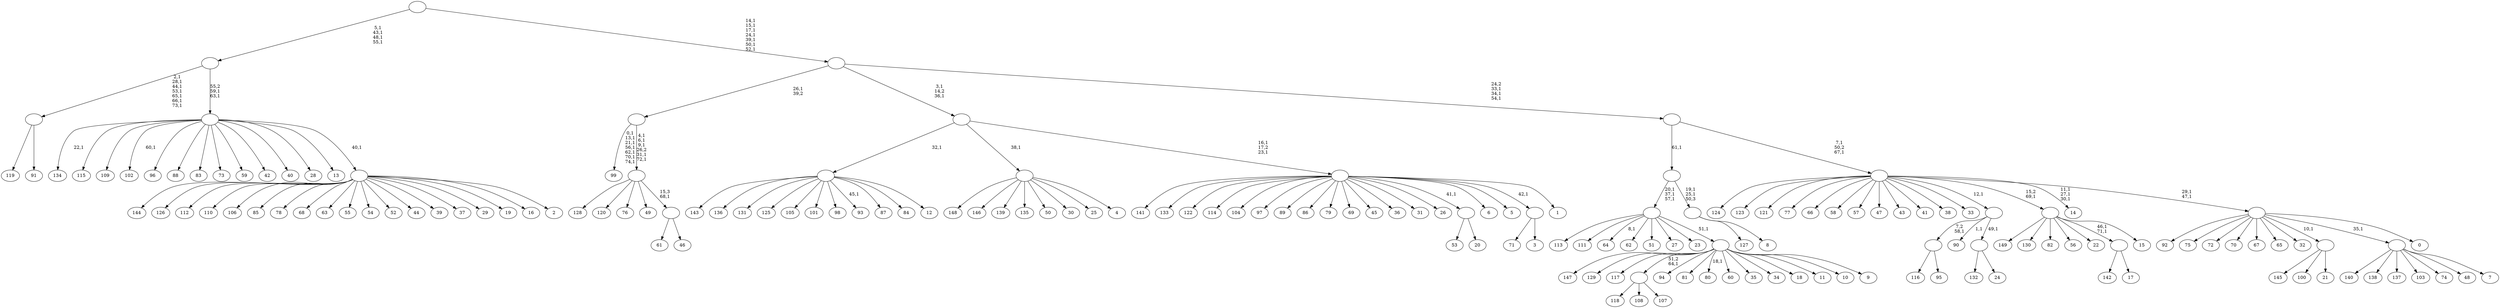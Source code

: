digraph T {
	225 [label="149"]
	224 [label="148"]
	223 [label="147"]
	222 [label="146"]
	221 [label="145"]
	220 [label="144"]
	219 [label="143"]
	218 [label="142"]
	217 [label="141"]
	216 [label="140"]
	215 [label="139"]
	214 [label="138"]
	213 [label="137"]
	212 [label="136"]
	211 [label="135"]
	210 [label="134"]
	208 [label="133"]
	207 [label="132"]
	206 [label="131"]
	205 [label="130"]
	204 [label="129"]
	203 [label="128"]
	202 [label="127"]
	201 [label="126"]
	200 [label="125"]
	199 [label="124"]
	198 [label="123"]
	197 [label="122"]
	196 [label="121"]
	195 [label="120"]
	194 [label="119"]
	193 [label="118"]
	192 [label="117"]
	191 [label="116"]
	190 [label="115"]
	189 [label="114"]
	188 [label="113"]
	187 [label="112"]
	186 [label="111"]
	185 [label="110"]
	184 [label="109"]
	183 [label="108"]
	182 [label="107"]
	181 [label=""]
	180 [label="106"]
	179 [label="105"]
	178 [label="104"]
	177 [label="103"]
	176 [label="102"]
	174 [label="101"]
	173 [label="100"]
	172 [label="99"]
	164 [label="98"]
	163 [label="97"]
	162 [label="96"]
	161 [label="95"]
	160 [label=""]
	159 [label="94"]
	158 [label="93"]
	156 [label="92"]
	155 [label="91"]
	154 [label=""]
	147 [label="90"]
	145 [label="89"]
	144 [label="88"]
	143 [label="87"]
	142 [label="86"]
	141 [label="85"]
	140 [label="84"]
	139 [label="83"]
	138 [label="82"]
	137 [label="81"]
	136 [label="80"]
	134 [label="79"]
	133 [label="78"]
	132 [label="77"]
	131 [label="76"]
	130 [label="75"]
	129 [label="74"]
	128 [label="73"]
	127 [label="72"]
	126 [label="71"]
	125 [label="70"]
	124 [label="69"]
	123 [label="68"]
	122 [label="67"]
	121 [label="66"]
	120 [label="65"]
	119 [label="64"]
	117 [label="63"]
	116 [label="62"]
	115 [label="61"]
	114 [label="60"]
	113 [label="59"]
	112 [label="58"]
	111 [label="57"]
	110 [label="56"]
	109 [label="55"]
	108 [label="54"]
	107 [label="53"]
	106 [label="52"]
	105 [label="51"]
	104 [label="50"]
	103 [label="49"]
	102 [label="48"]
	101 [label="47"]
	100 [label="46"]
	99 [label=""]
	98 [label=""]
	93 [label=""]
	92 [label="45"]
	91 [label="44"]
	90 [label="43"]
	89 [label="42"]
	88 [label="41"]
	87 [label="40"]
	86 [label="39"]
	85 [label="38"]
	84 [label="37"]
	83 [label="36"]
	82 [label="35"]
	81 [label="34"]
	80 [label="33"]
	79 [label="32"]
	78 [label="31"]
	77 [label="30"]
	76 [label="29"]
	75 [label="28"]
	74 [label="27"]
	73 [label="26"]
	72 [label="25"]
	71 [label="24"]
	70 [label=""]
	69 [label=""]
	68 [label="23"]
	67 [label="22"]
	66 [label="21"]
	65 [label=""]
	64 [label="20"]
	63 [label=""]
	62 [label="19"]
	61 [label="18"]
	60 [label="17"]
	59 [label=""]
	57 [label="16"]
	56 [label="15"]
	55 [label=""]
	54 [label="14"]
	50 [label="13"]
	49 [label="12"]
	48 [label=""]
	47 [label="11"]
	46 [label="10"]
	45 [label="9"]
	44 [label=""]
	43 [label=""]
	40 [label="8"]
	39 [label=""]
	37 [label=""]
	36 [label="7"]
	35 [label=""]
	34 [label="6"]
	33 [label="5"]
	32 [label="4"]
	31 [label=""]
	30 [label="3"]
	29 [label=""]
	28 [label="2"]
	27 [label=""]
	26 [label=""]
	24 [label=""]
	20 [label="1"]
	19 [label=""]
	17 [label=""]
	15 [label="0"]
	14 [label=""]
	12 [label=""]
	10 [label=""]
	7 [label=""]
	0 [label=""]
	181 -> 193 [label=""]
	181 -> 183 [label=""]
	181 -> 182 [label=""]
	160 -> 191 [label=""]
	160 -> 161 [label=""]
	154 -> 194 [label=""]
	154 -> 155 [label=""]
	99 -> 115 [label=""]
	99 -> 100 [label=""]
	98 -> 203 [label=""]
	98 -> 195 [label=""]
	98 -> 131 [label=""]
	98 -> 103 [label=""]
	98 -> 99 [label="15,3\n68,1"]
	93 -> 98 [label="4,1\n6,1\n9,1\n26,2\n31,1\n72,1"]
	93 -> 172 [label="0,1\n13,1\n21,1\n56,1\n62,1\n70,1\n74,1"]
	70 -> 207 [label=""]
	70 -> 71 [label=""]
	69 -> 147 [label="1,1"]
	69 -> 160 [label="7,2\n58,1"]
	69 -> 70 [label="49,1"]
	65 -> 221 [label=""]
	65 -> 173 [label=""]
	65 -> 66 [label=""]
	63 -> 107 [label=""]
	63 -> 64 [label=""]
	59 -> 218 [label=""]
	59 -> 60 [label=""]
	55 -> 59 [label="46,1\n71,1"]
	55 -> 225 [label=""]
	55 -> 205 [label=""]
	55 -> 138 [label=""]
	55 -> 110 [label=""]
	55 -> 67 [label=""]
	55 -> 56 [label=""]
	48 -> 158 [label="45,1"]
	48 -> 219 [label=""]
	48 -> 212 [label=""]
	48 -> 206 [label=""]
	48 -> 200 [label=""]
	48 -> 179 [label=""]
	48 -> 174 [label=""]
	48 -> 164 [label=""]
	48 -> 143 [label=""]
	48 -> 140 [label=""]
	48 -> 49 [label=""]
	44 -> 136 [label="18,1"]
	44 -> 223 [label=""]
	44 -> 204 [label=""]
	44 -> 192 [label=""]
	44 -> 181 [label="51,2\n64,1"]
	44 -> 159 [label=""]
	44 -> 137 [label=""]
	44 -> 114 [label=""]
	44 -> 82 [label=""]
	44 -> 81 [label=""]
	44 -> 61 [label=""]
	44 -> 47 [label=""]
	44 -> 46 [label=""]
	44 -> 45 [label=""]
	43 -> 119 [label="8,1"]
	43 -> 188 [label=""]
	43 -> 186 [label=""]
	43 -> 116 [label=""]
	43 -> 105 [label=""]
	43 -> 74 [label=""]
	43 -> 68 [label=""]
	43 -> 44 [label="51,1"]
	39 -> 202 [label=""]
	39 -> 40 [label=""]
	37 -> 39 [label="19,1\n25,1\n50,3"]
	37 -> 43 [label="20,1\n37,1\n57,1"]
	35 -> 216 [label=""]
	35 -> 214 [label=""]
	35 -> 213 [label=""]
	35 -> 177 [label=""]
	35 -> 129 [label=""]
	35 -> 102 [label=""]
	35 -> 36 [label=""]
	31 -> 224 [label=""]
	31 -> 222 [label=""]
	31 -> 215 [label=""]
	31 -> 211 [label=""]
	31 -> 104 [label=""]
	31 -> 77 [label=""]
	31 -> 72 [label=""]
	31 -> 32 [label=""]
	29 -> 126 [label=""]
	29 -> 30 [label=""]
	27 -> 220 [label=""]
	27 -> 201 [label=""]
	27 -> 187 [label=""]
	27 -> 185 [label=""]
	27 -> 180 [label=""]
	27 -> 141 [label=""]
	27 -> 133 [label=""]
	27 -> 123 [label=""]
	27 -> 117 [label=""]
	27 -> 109 [label=""]
	27 -> 108 [label=""]
	27 -> 106 [label=""]
	27 -> 91 [label=""]
	27 -> 86 [label=""]
	27 -> 84 [label=""]
	27 -> 76 [label=""]
	27 -> 62 [label=""]
	27 -> 57 [label=""]
	27 -> 28 [label=""]
	26 -> 176 [label="60,1"]
	26 -> 210 [label="22,1"]
	26 -> 190 [label=""]
	26 -> 184 [label=""]
	26 -> 162 [label=""]
	26 -> 144 [label=""]
	26 -> 139 [label=""]
	26 -> 128 [label=""]
	26 -> 113 [label=""]
	26 -> 89 [label=""]
	26 -> 87 [label=""]
	26 -> 75 [label=""]
	26 -> 50 [label=""]
	26 -> 27 [label="40,1"]
	24 -> 26 [label="55,2\n59,1\n63,1"]
	24 -> 154 [label="2,1\n28,1\n44,1\n53,1\n65,1\n66,1\n73,1"]
	19 -> 217 [label=""]
	19 -> 208 [label=""]
	19 -> 197 [label=""]
	19 -> 189 [label=""]
	19 -> 178 [label=""]
	19 -> 163 [label=""]
	19 -> 145 [label=""]
	19 -> 142 [label=""]
	19 -> 134 [label=""]
	19 -> 124 [label=""]
	19 -> 92 [label=""]
	19 -> 83 [label=""]
	19 -> 78 [label=""]
	19 -> 73 [label=""]
	19 -> 63 [label="41,1"]
	19 -> 34 [label=""]
	19 -> 33 [label=""]
	19 -> 29 [label="42,1"]
	19 -> 20 [label=""]
	17 -> 19 [label="16,1\n17,2\n23,1"]
	17 -> 48 [label="32,1"]
	17 -> 31 [label="38,1"]
	14 -> 156 [label=""]
	14 -> 130 [label=""]
	14 -> 127 [label=""]
	14 -> 125 [label=""]
	14 -> 122 [label=""]
	14 -> 120 [label=""]
	14 -> 79 [label=""]
	14 -> 65 [label="10,1"]
	14 -> 35 [label="35,1"]
	14 -> 15 [label=""]
	12 -> 14 [label="29,1\n47,1"]
	12 -> 54 [label="11,1\n27,1\n30,1"]
	12 -> 199 [label=""]
	12 -> 198 [label=""]
	12 -> 196 [label=""]
	12 -> 132 [label=""]
	12 -> 121 [label=""]
	12 -> 112 [label=""]
	12 -> 111 [label=""]
	12 -> 101 [label=""]
	12 -> 90 [label=""]
	12 -> 88 [label=""]
	12 -> 85 [label=""]
	12 -> 80 [label=""]
	12 -> 69 [label="12,1"]
	12 -> 55 [label="15,2\n69,1"]
	10 -> 12 [label="7,1\n50,2\n67,1"]
	10 -> 37 [label="61,1"]
	7 -> 10 [label="24,2\n33,1\n34,1\n54,1"]
	7 -> 17 [label="3,1\n14,2\n36,1"]
	7 -> 93 [label="26,1\n39,2"]
	0 -> 7 [label="14,1\n15,1\n17,1\n24,1\n39,1\n50,1\n52,1"]
	0 -> 24 [label="5,1\n43,1\n48,1\n55,1"]
}
